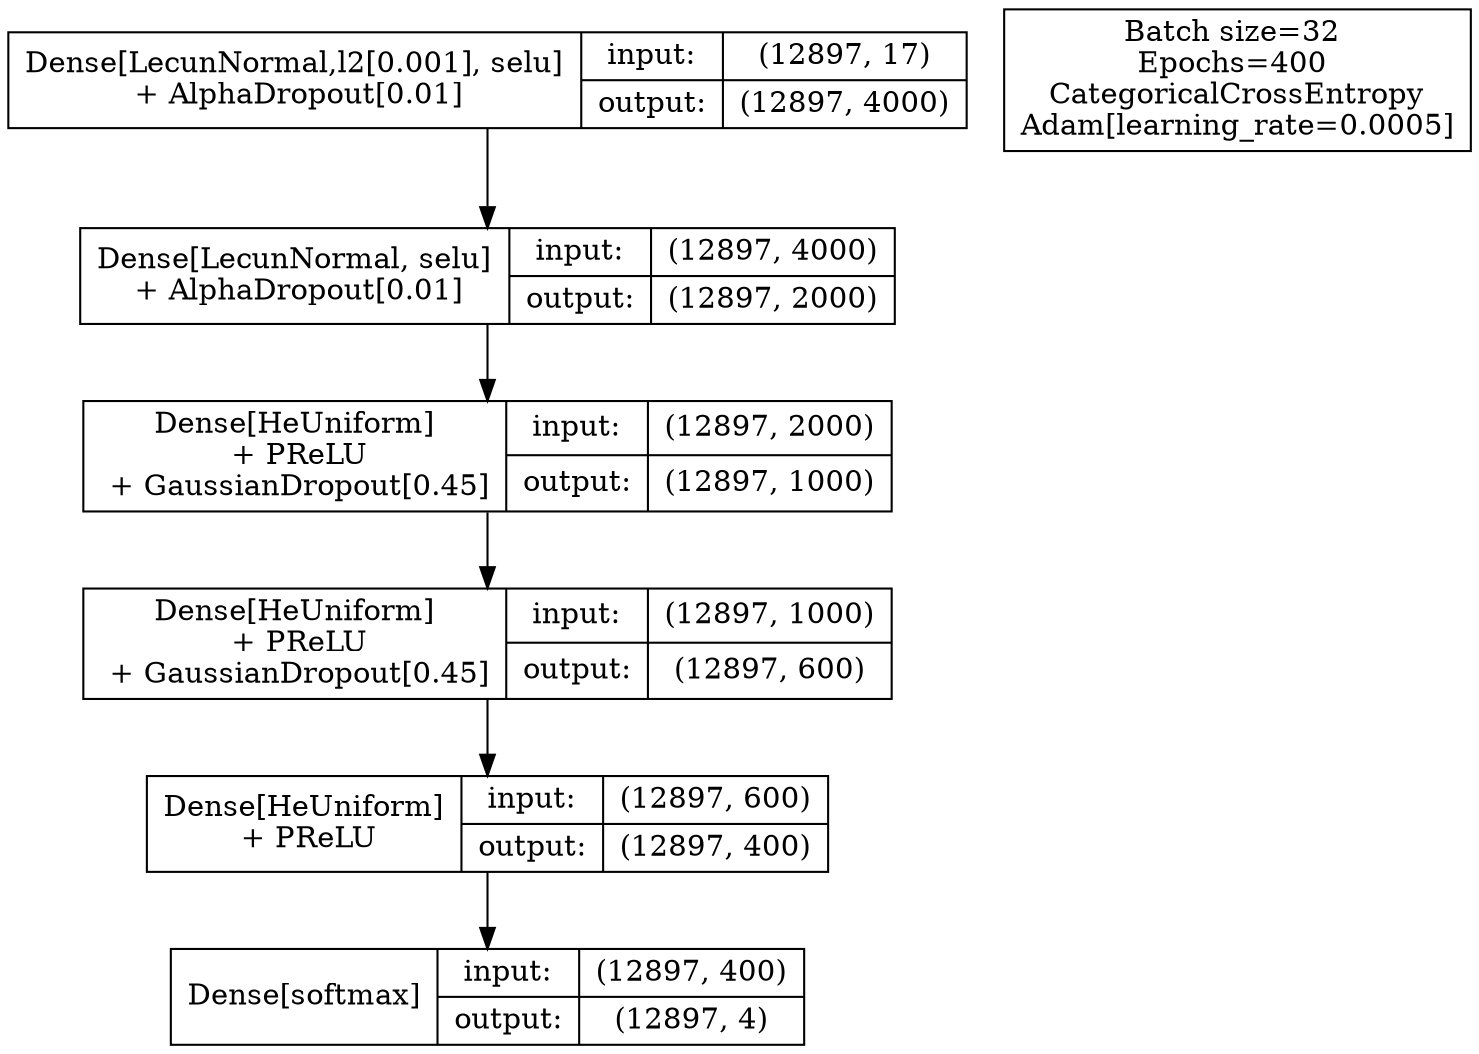 digraph variance3_1 {
    rankdir=TB;
    node [shape=record];

    capa1 [label="Dense[LecunNormal,l2[0.001], selu]\n + AlphaDropout[0.01]|{input:|output:}|{{(12897, 17)}|{(12897, 4000)}}"];

    capa2 [label="Dense[LecunNormal, selu]\n + AlphaDropout[0.01]|{input:|output:}|{{(12897, 4000)}|{(12897, 2000)}}"];

    capa3 [label="Dense[HeUniform]\n + PReLU\n + GaussianDropout[0.45]|{input:|output:}|{{(12897, 2000)}|{(12897, 1000)}}"];
    
    capa4 [label="Dense[HeUniform]\n + PReLU\n + GaussianDropout[0.45]|{input:|output:}|{{(12897, 1000)}|{(12897, 600)}}"];
    
    capa5 [label="Dense[HeUniform]\n  + PReLU\n|{input:|output:}|{{(12897, 600)}|{(12897, 400)}}"];
    
    capa6 [label="Dense[softmax]\n|{input:|output:}|{{(12897, 400)}|{(12897, 4)}}"];

    entrenamiento [
        label="Batch size=32 \nEpochs=400 \nCategoricalCrossEntropy\nAdam[learning_rate=0.0005]"]

    capa1 -> capa2;
    capa2 -> capa3;
    capa3 -> capa4;
    capa4 -> capa5;
    capa5 -> capa6;
}